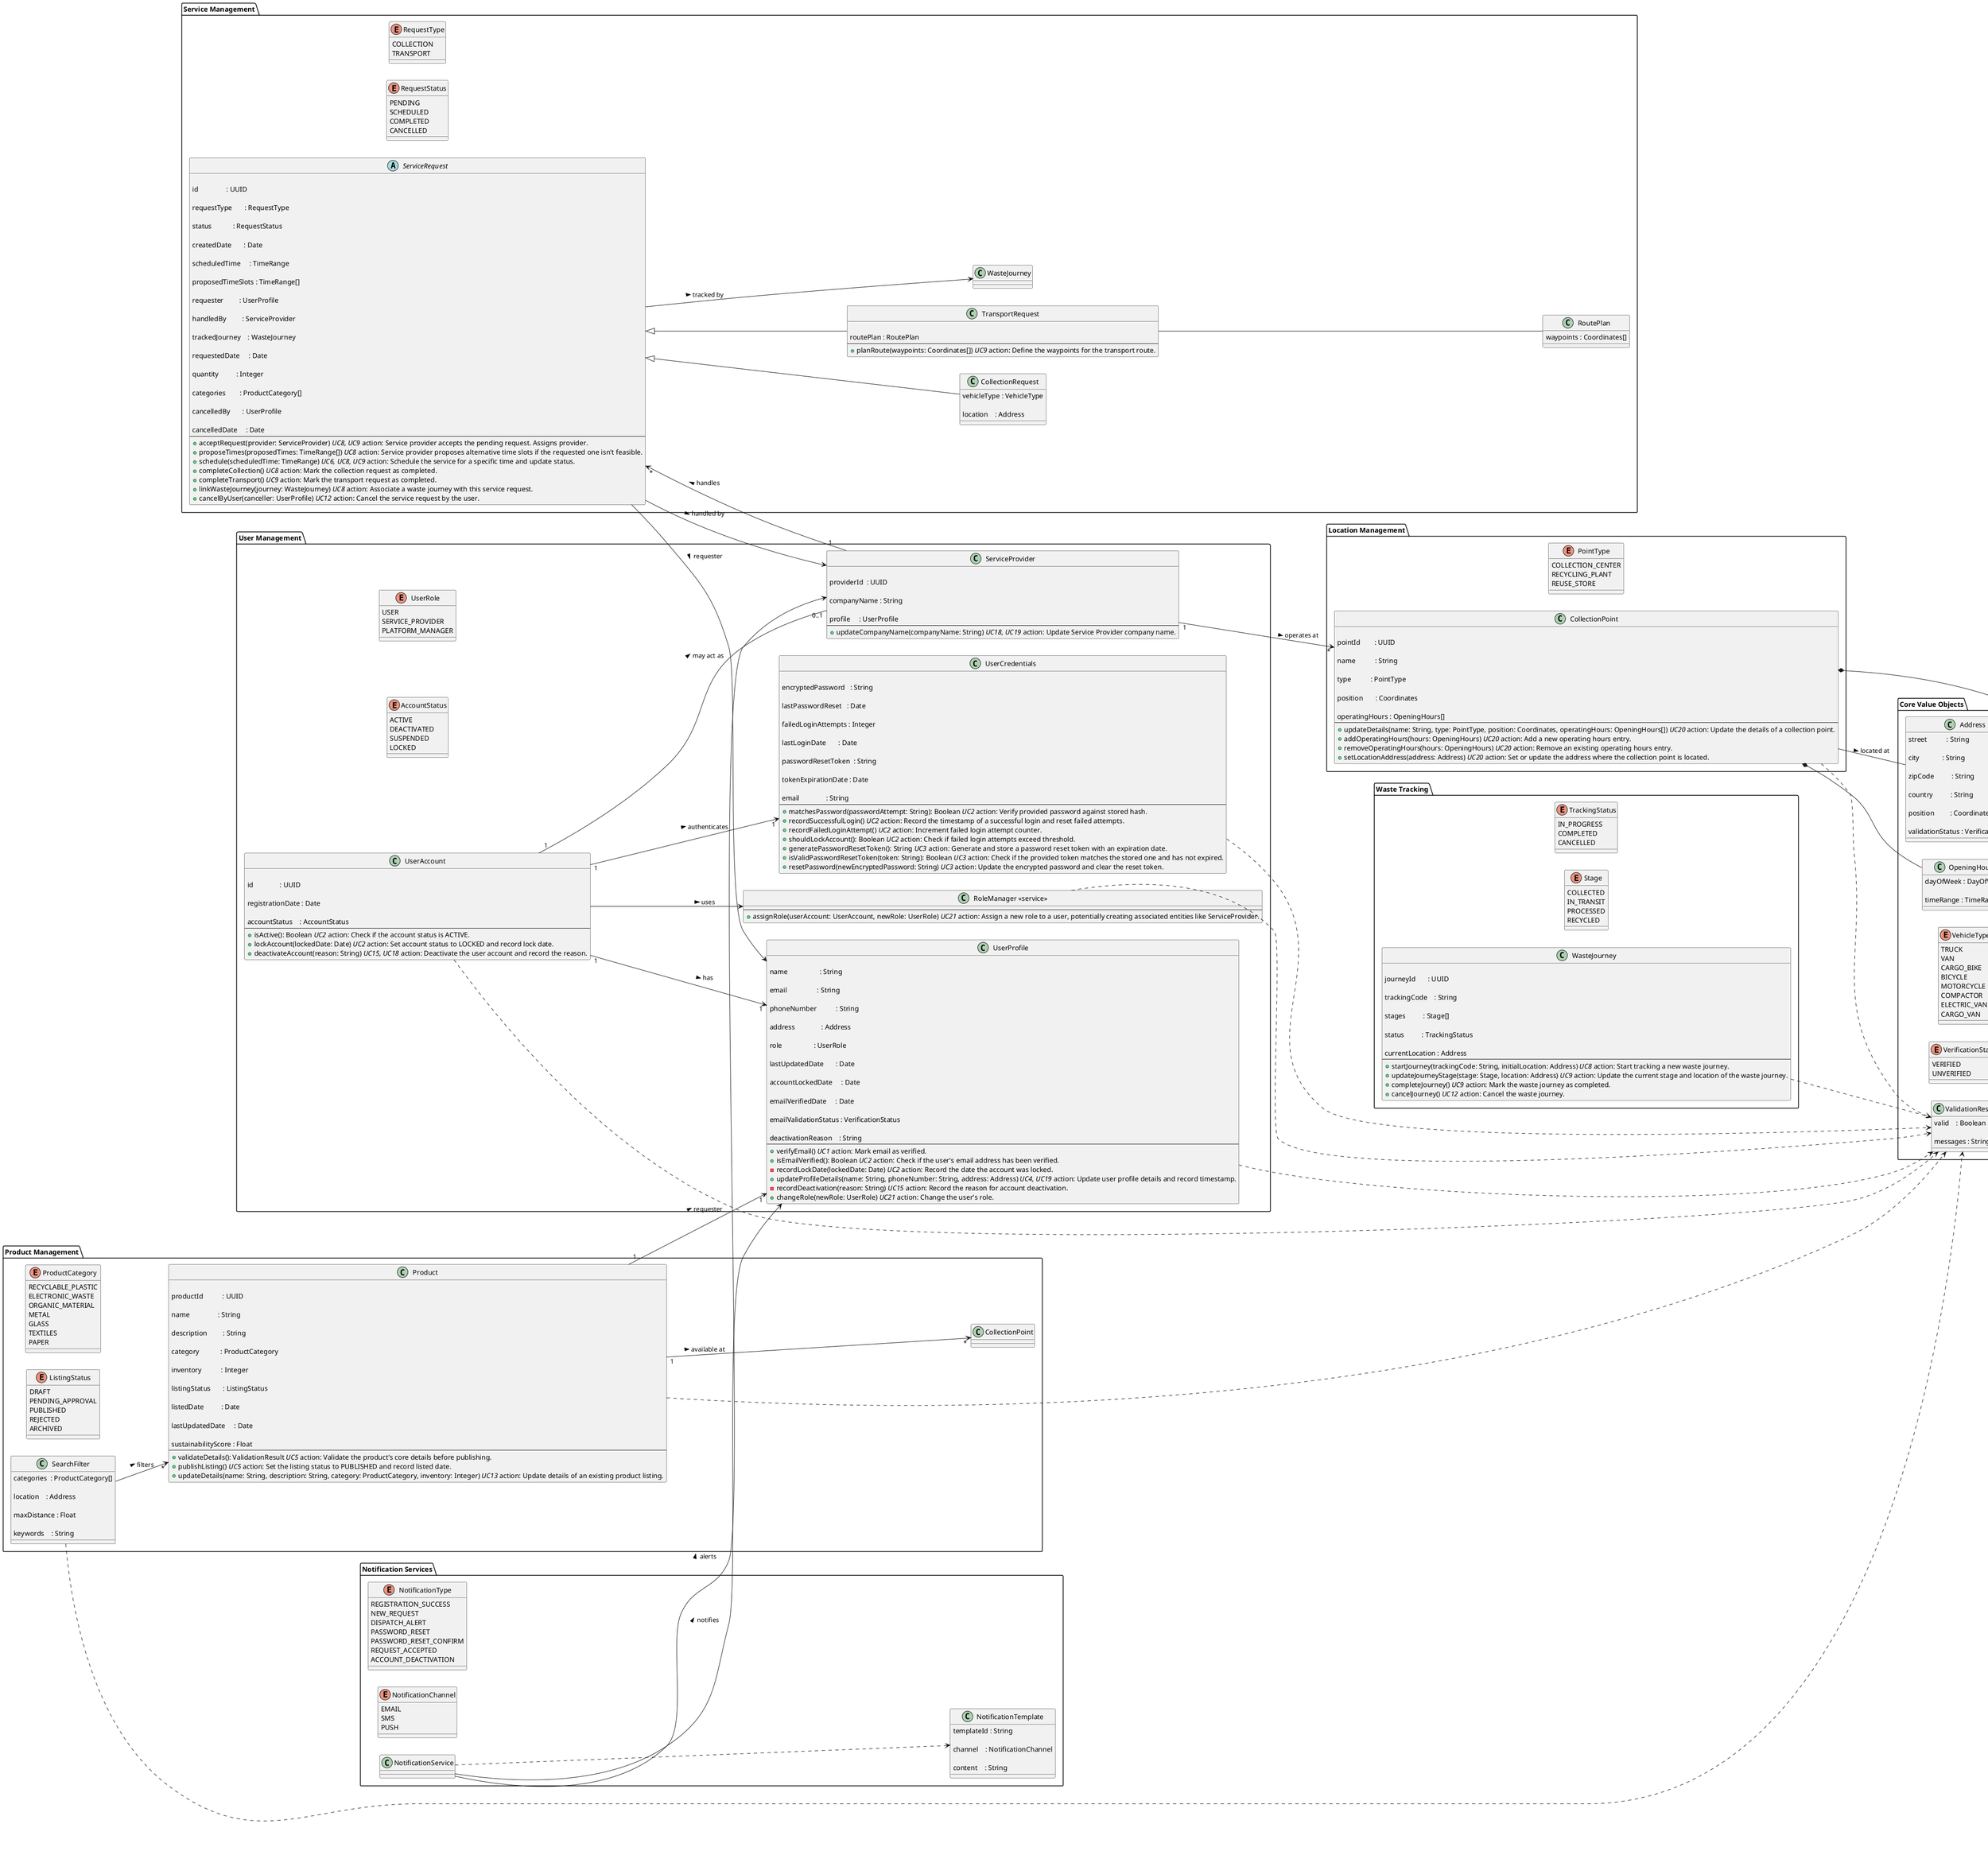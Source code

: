@startuml
left to right direction
' ──────────────────────────────────────────────
'  CORE VALUE OBJECTS
' ──────────────────────────────────────────────
package "Core Value Objects" {
enum VerificationStatus {
VERIFIED
UNVERIFIED
}
enum VehicleType {
TRUCK
VAN
CARGO_BIKE
BICYCLE
MOTORCYCLE
COMPACTOR
ELECTRIC_VAN
CARGO_VAN
}
enum DayOfWeek {
MON
TUE
WED
THU
FRI
SAT
SUN
}
class ValidationResult {

valid    : Boolean

messages : String[]
}
class Coordinates {

latitude  : Float

longitude : Float
}
class Address {

street           : String

city             : String

zipCode          : String

country          : String

position         : Coordinates

validationStatus : VerificationStatus
}
class TimeRange {

start : LocalTime

end   : LocalTime
}
class OpeningHours {

dayOfWeek : DayOfWeek

timeRange : TimeRange
}
Address *-- Coordinates
OpeningHours -- TimeRange
}
' ──────────────────────────────────────────────
'  USER MANAGEMENT
' ──────────────────────────────────────────────
package "User Management" {
enum UserRole {
USER
SERVICE_PROVIDER
PLATFORM_MANAGER
}
enum AccountStatus {
ACTIVE
DEACTIVATED
SUSPENDED
LOCKED
}
class UserAccount {

id               : UUID

registrationDate : Date

accountStatus    : AccountStatus
--
+isActive(): Boolean //UC2 //action: Check if the account status is ACTIVE.
+lockAccount(lockedDate: Date) //UC2 //action: Set account status to LOCKED and record lock date.
+deactivateAccount(reason: String) //UC15, UC18 //action: Deactivate the user account and record the reason.
}
class UserProfile {

name                  : String

email                 : String

phoneNumber           : String

address               : Address

role                  : UserRole

lastUpdatedDate       : Date

accountLockedDate     : Date

emailVerifiedDate     : Date

emailValidationStatus : VerificationStatus

deactivationReason    : String
--
+verifyEmail() //UC1 //action: Mark email as verified.
+isEmailVerified(): Boolean //UC2 //action: Check if the user's email address has been verified.
-recordLockDate(lockedDate: Date) //UC2 //action: Record the date the account was locked.
+updateProfileDetails(name: String, phoneNumber: String, address: Address) //UC4, UC19 //action: Update user profile details and record timestamp.
-recordDeactivation(reason: String) //UC15 //action: Record the reason for account deactivation.
+changeRole(newRole: UserRole) //UC21 //action: Change the user's role.
}
class UserCredentials {

encryptedPassword   : String

lastPasswordReset   : Date

failedLoginAttempts : Integer

lastLoginDate       : Date

passwordResetToken  : String

tokenExpirationDate : Date

email               : String
--
+matchesPassword(passwordAttempt: String): Boolean //UC2 //action: Verify provided password against stored hash.
+recordSuccessfulLogin() //UC2 //action: Record the timestamp of a successful login and reset failed attempts.
+recordFailedLoginAttempt() //UC2 //action: Increment failed login attempt counter.
+shouldLockAccount(): Boolean //UC2 //action: Check if failed login attempts exceed threshold.
+generatePasswordResetToken(): String //UC3 //action: Generate and store a password reset token with an expiration date.
+isValidPasswordResetToken(token: String): Boolean //UC3 //action: Check if the provided token matches the stored one and has not expired.
+resetPassword(newEncryptedPassword: String) //UC3 //action: Update the encrypted password and clear the reset token.
}
class ServiceProvider {

providerId  : UUID

companyName : String

profile     : UserProfile
--
+updateCompanyName(companyName: String) //UC18, UC19 //action: Update Service Provider company name.
}
class "RoleManager <<service>>" as RoleManager {
--
+assignRole(userAccount: UserAccount, newRole: UserRole) //UC21 //action: Assign a new role to a user, potentially creating associated entities like ServiceProvider.
}
UserAccount ..> ValidationResult
UserProfile ..> ValidationResult
UserCredentials ..> ValidationResult
RoleManager ..> ValidationResult
UserAccount "1" --> "1" UserProfile : has >
UserAccount "1" --> "1" UserCredentials : authenticates >
UserAccount --> RoleManager : uses >
UserAccount "1" -- "0..1" ServiceProvider : may act as >
}
' ──────────────────────────────────────────────
'  SERVICE MANAGEMENT
' ──────────────────────────────────────────────
package "Service Management" {
enum RequestType {
COLLECTION
TRANSPORT
}
enum RequestStatus {
PENDING
SCHEDULED
COMPLETED
CANCELLED
}
abstract class ServiceRequest {

id                : UUID

requestType       : RequestType

status            : RequestStatus

createdDate       : Date

scheduledTime     : TimeRange

proposedTimeSlots : TimeRange[]

requester         : UserProfile

handledBy         : ServiceProvider

trackedJourney    : WasteJourney

requestedDate     : Date

quantity          : Integer

categories        : ProductCategory[]

cancelledBy       : UserProfile

cancelledDate     : Date
--
+acceptRequest(provider: ServiceProvider) //UC8, UC9 //action: Service provider accepts the pending request. Assigns provider.
+proposeTimes(proposedTimes: TimeRange[]) //UC8 //action: Service provider proposes alternative time slots if the requested one isn't feasible.
+schedule(scheduledTime: TimeRange) //UC6, UC8, UC9 //action: Schedule the service for a specific time and update status.
+completeCollection() //UC8 //action: Mark the collection request as completed.
+completeTransport() //UC9 //action: Mark the transport request as completed.
+linkWasteJourney(journey: WasteJourney) //UC8 //action: Associate a waste journey with this service request.
+cancelByUser(canceller: UserProfile) //UC12 //action: Cancel the service request by the user.
}
class CollectionRequest extends ServiceRequest {

vehicleType : VehicleType

location    : Address
}
class TransportRequest extends ServiceRequest {

routePlan : RoutePlan
--
+planRoute(waypoints: Coordinates[]) //UC9 //action: Define the waypoints for the transport route.
}

class RoutePlan {

waypoints : Coordinates[]
}
ServiceProvider "1" --> "*" ServiceRequest : handles >

TransportRequest -- RoutePlan
ServiceRequest --> WasteJourney : tracked by >
ServiceRequest --> UserProfile : requester >
ServiceRequest --> ServiceProvider : handled by >
}
' ──────────────────────────────────────────────
'  WASTE TRACKING
' ──────────────────────────────────────────────
package "Waste Tracking" {
enum TrackingStatus {
IN_PROGRESS
COMPLETED
CANCELLED
}
enum Stage {
COLLECTED
IN_TRANSIT
PROCESSED
RECYCLED
}
class WasteJourney {

journeyId       : UUID

trackingCode    : String

stages          : Stage[]

status          : TrackingStatus

currentLocation : Address
--
+startJourney(trackingCode: String, initialLocation: Address) //UC8 //action: Start tracking a new waste journey.
+updateJourneyStage(stage: Stage, location: Address) //UC9 //action: Update the current stage and location of the waste journey.
+completeJourney() //UC9 //action: Mark the waste journey as completed.
+cancelJourney() //UC12 //action: Cancel the waste journey.
}
WasteJourney ..> ValidationResult
}
' ──────────────────────────────────────────────
'  PRODUCT MANAGEMENT
' ──────────────────────────────────────────────
package "Product Management" {
enum ProductCategory {
RECYCLABLE_PLASTIC
ELECTRONIC_WASTE
ORGANIC_MATERIAL
METAL
GLASS
TEXTILES
PAPER
}
enum ListingStatus {
DRAFT
PENDING_APPROVAL
PUBLISHED
REJECTED
ARCHIVED
}
class Product {

productId           : UUID

name                : String

description         : String

category            : ProductCategory

inventory           : Integer

listingStatus       : ListingStatus

listedDate          : Date

lastUpdatedDate     : Date

sustainabilityScore : Float
--
+validateDetails(): ValidationResult //UC5 //action: Validate the product's core details before publishing.
+publishListing() //UC5 //action: Set the listing status to PUBLISHED and record listed date.
+updateDetails(name: String, description: String, category: ProductCategory, inventory: Integer) //UC13 //action: Update details of an existing product listing.
}
class SearchFilter {

categories  : ProductCategory[]

location    : Address

maxDistance : Float

keywords    : String
}
Product ..> ValidationResult
SearchFilter ..> ValidationResult
Product "1" --> "*" CollectionPoint : available at >
Product "1" --> "1" UserProfile      : requester >
SearchFilter --> "*" Product            : filters >
}
' ──────────────────────────────────────────────
'  LOCATION MANAGEMENT
' ──────────────────────────────────────────────
package "Location Management" {
enum PointType {
COLLECTION_CENTER
RECYCLING_PLANT
REUSE_STORE
}
class CollectionPoint {

pointId        : UUID

name           : String

type           : PointType

position       : Coordinates

operatingHours : OpeningHours[]
--
+updateDetails(name: String, type: PointType, position: Coordinates, operatingHours: OpeningHours[]) //UC20 //action: Update the details of a collection point.
+addOperatingHours(hours: OpeningHours) //UC20 //action: Add a new operating hours entry.
+removeOperatingHours(hours: OpeningHours) //UC20 //action: Remove an existing operating hours entry.
+setLocationAddress(address: Address) //UC20 //action: Set or update the address where the collection point is located.
}
CollectionPoint ..> ValidationResult
CollectionPoint *-- Coordinates
CollectionPoint *-- OpeningHours
CollectionPoint -- Address : located at >
ServiceProvider "1" --> "*" CollectionPoint : operates at >
}
' ──────────────────────────────────────────────
'  NOTIFICATION SERVICES
' ──────────────────────────────────────────────
package "Notification Services" {
enum NotificationType {
REGISTRATION_SUCCESS
NEW_REQUEST
DISPATCH_ALERT
PASSWORD_RESET
PASSWORD_RESET_CONFIRM
REQUEST_ACCEPTED
ACCOUNT_DEACTIVATION
}
enum NotificationChannel{
EMAIL
SMS
PUSH
}
class NotificationTemplate {

templateId : String

channel    : NotificationChannel

content    : String
}
class NotificationService {
}
NotificationService ..> NotificationTemplate
NotificationService --> UserProfile     : notifies >
NotificationService --> ServiceProvider : alerts >
}
@enduml